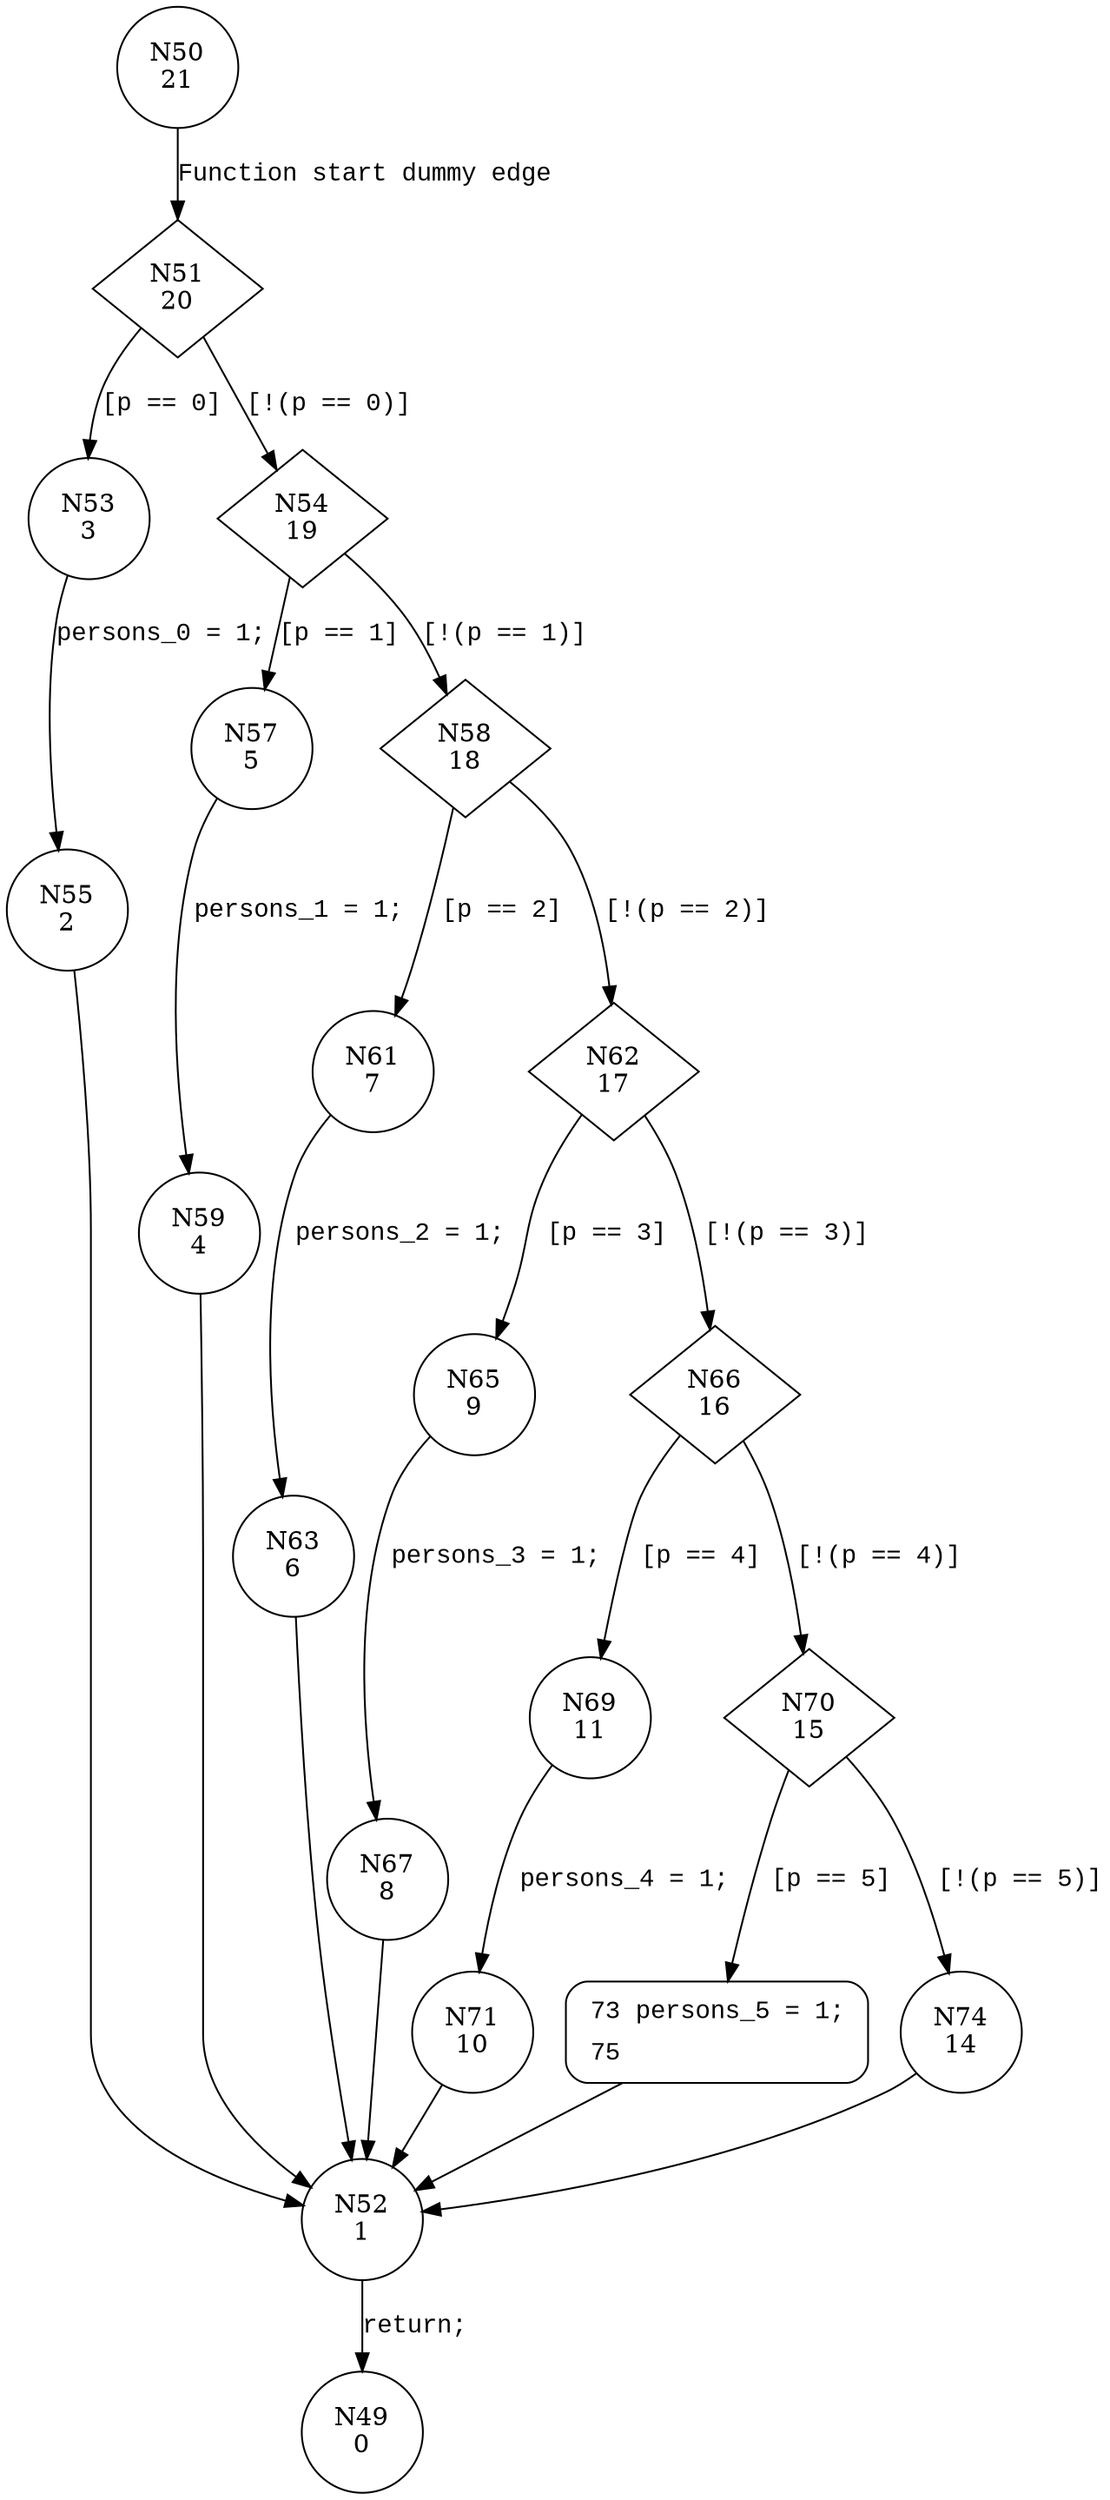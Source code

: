 digraph enterElevator {
50 [shape="circle" label="N50\n21"]
51 [shape="diamond" label="N51\n20"]
53 [shape="circle" label="N53\n3"]
54 [shape="diamond" label="N54\n19"]
57 [shape="circle" label="N57\n5"]
58 [shape="diamond" label="N58\n18"]
61 [shape="circle" label="N61\n7"]
62 [shape="diamond" label="N62\n17"]
65 [shape="circle" label="N65\n9"]
66 [shape="diamond" label="N66\n16"]
69 [shape="circle" label="N69\n11"]
70 [shape="diamond" label="N70\n15"]
73 [shape="circle" label="N73\n13"]
74 [shape="circle" label="N74\n14"]
52 [shape="circle" label="N52\n1"]
49 [shape="circle" label="N49\n0"]
71 [shape="circle" label="N71\n10"]
67 [shape="circle" label="N67\n8"]
63 [shape="circle" label="N63\n6"]
59 [shape="circle" label="N59\n4"]
55 [shape="circle" label="N55\n2"]
73 [style="filled,bold" penwidth="1" fillcolor="white" fontname="Courier New" shape="Mrecord" label=<<table border="0" cellborder="0" cellpadding="3" bgcolor="white"><tr><td align="right">73</td><td align="left">persons_5 = 1;</td></tr><tr><td align="right">75</td><td align="left"></td></tr></table>>]
73 -> 52[label=""]
50 -> 51 [label="Function start dummy edge" fontname="Courier New"]
51 -> 53 [label="[p == 0]" fontname="Courier New"]
51 -> 54 [label="[!(p == 0)]" fontname="Courier New"]
54 -> 57 [label="[p == 1]" fontname="Courier New"]
54 -> 58 [label="[!(p == 1)]" fontname="Courier New"]
58 -> 61 [label="[p == 2]" fontname="Courier New"]
58 -> 62 [label="[!(p == 2)]" fontname="Courier New"]
62 -> 65 [label="[p == 3]" fontname="Courier New"]
62 -> 66 [label="[!(p == 3)]" fontname="Courier New"]
66 -> 69 [label="[p == 4]" fontname="Courier New"]
66 -> 70 [label="[!(p == 4)]" fontname="Courier New"]
70 -> 73 [label="[p == 5]" fontname="Courier New"]
70 -> 74 [label="[!(p == 5)]" fontname="Courier New"]
52 -> 49 [label="return;" fontname="Courier New"]
69 -> 71 [label="persons_4 = 1;" fontname="Courier New"]
65 -> 67 [label="persons_3 = 1;" fontname="Courier New"]
61 -> 63 [label="persons_2 = 1;" fontname="Courier New"]
57 -> 59 [label="persons_1 = 1;" fontname="Courier New"]
53 -> 55 [label="persons_0 = 1;" fontname="Courier New"]
74 -> 52 [label="" fontname="Courier New"]
71 -> 52 [label="" fontname="Courier New"]
67 -> 52 [label="" fontname="Courier New"]
63 -> 52 [label="" fontname="Courier New"]
59 -> 52 [label="" fontname="Courier New"]
55 -> 52 [label="" fontname="Courier New"]
}